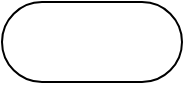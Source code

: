 <mxfile>
    <diagram id="LYNlefY9XkVKep7PLtQ9" name="Page-1">
        <mxGraphModel dx="746" dy="545" grid="1" gridSize="10" guides="1" tooltips="1" connect="1" arrows="1" fold="1" page="1" pageScale="1" pageWidth="850" pageHeight="1100" math="0" shadow="0">
            <root>
                <mxCell id="0"/>
                <mxCell id="1" parent="0"/>
                <mxCell id="2" value="" style="rounded=1;whiteSpace=wrap;html=1;arcSize=50;" vertex="1" parent="1">
                    <mxGeometry x="170" y="70" width="90" height="40" as="geometry"/>
                </mxCell>
            </root>
        </mxGraphModel>
    </diagram>
</mxfile>